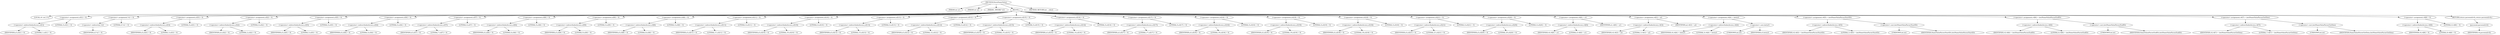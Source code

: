 digraph ParseNameValue {  
"1000102" [label = "(METHOD,ParseNameValue)" ]
"1000103" [label = "(PARAM,int a1)" ]
"1000104" [label = "(PARAM,int a2)" ]
"1000105" [label = "(PARAM,_DWORD *a3)" ]
"1000106" [label = "(BLOCK,,)" ]
"1000107" [label = "(LOCAL,v4: int [ 9 ])" ]
"1000108" [label = "(<operator>.assignment,a3[1] = 0)" ]
"1000109" [label = "(<operator>.indirectIndexAccess,a3[1])" ]
"1000110" [label = "(IDENTIFIER,a3,a3[1] = 0)" ]
"1000111" [label = "(LITERAL,1,a3[1] = 0)" ]
"1000112" [label = "(LITERAL,0,a3[1] = 0)" ]
"1000113" [label = "(<operator>.assignment,*a3 = 0)" ]
"1000114" [label = "(<operator>.indirection,*a3)" ]
"1000115" [label = "(IDENTIFIER,a3,*a3 = 0)" ]
"1000116" [label = "(LITERAL,0,*a3 = 0)" ]
"1000117" [label = "(<operator>.assignment,a3[3] = 0)" ]
"1000118" [label = "(<operator>.indirectIndexAccess,a3[3])" ]
"1000119" [label = "(IDENTIFIER,a3,a3[3] = 0)" ]
"1000120" [label = "(LITERAL,3,a3[3] = 0)" ]
"1000121" [label = "(LITERAL,0,a3[3] = 0)" ]
"1000122" [label = "(<operator>.assignment,a3[2] = 0)" ]
"1000123" [label = "(<operator>.indirectIndexAccess,a3[2])" ]
"1000124" [label = "(IDENTIFIER,a3,a3[2] = 0)" ]
"1000125" [label = "(LITERAL,2,a3[2] = 0)" ]
"1000126" [label = "(LITERAL,0,a3[2] = 0)" ]
"1000127" [label = "(<operator>.assignment,a3[5] = 0)" ]
"1000128" [label = "(<operator>.indirectIndexAccess,a3[5])" ]
"1000129" [label = "(IDENTIFIER,a3,a3[5] = 0)" ]
"1000130" [label = "(LITERAL,5,a3[5] = 0)" ]
"1000131" [label = "(LITERAL,0,a3[5] = 0)" ]
"1000132" [label = "(<operator>.assignment,a3[4] = 0)" ]
"1000133" [label = "(<operator>.indirectIndexAccess,a3[4])" ]
"1000134" [label = "(IDENTIFIER,a3,a3[4] = 0)" ]
"1000135" [label = "(LITERAL,4,a3[4] = 0)" ]
"1000136" [label = "(LITERAL,0,a3[4] = 0)" ]
"1000137" [label = "(<operator>.assignment,a3[7] = 0)" ]
"1000138" [label = "(<operator>.indirectIndexAccess,a3[7])" ]
"1000139" [label = "(IDENTIFIER,a3,a3[7] = 0)" ]
"1000140" [label = "(LITERAL,7,a3[7] = 0)" ]
"1000141" [label = "(LITERAL,0,a3[7] = 0)" ]
"1000142" [label = "(<operator>.assignment,a3[6] = 0)" ]
"1000143" [label = "(<operator>.indirectIndexAccess,a3[6])" ]
"1000144" [label = "(IDENTIFIER,a3,a3[6] = 0)" ]
"1000145" [label = "(LITERAL,6,a3[6] = 0)" ]
"1000146" [label = "(LITERAL,0,a3[6] = 0)" ]
"1000147" [label = "(<operator>.assignment,a3[9] = 0)" ]
"1000148" [label = "(<operator>.indirectIndexAccess,a3[9])" ]
"1000149" [label = "(IDENTIFIER,a3,a3[9] = 0)" ]
"1000150" [label = "(LITERAL,9,a3[9] = 0)" ]
"1000151" [label = "(LITERAL,0,a3[9] = 0)" ]
"1000152" [label = "(<operator>.assignment,a3[8] = 0)" ]
"1000153" [label = "(<operator>.indirectIndexAccess,a3[8])" ]
"1000154" [label = "(IDENTIFIER,a3,a3[8] = 0)" ]
"1000155" [label = "(LITERAL,8,a3[8] = 0)" ]
"1000156" [label = "(LITERAL,0,a3[8] = 0)" ]
"1000157" [label = "(<operator>.assignment,a3[11] = 0)" ]
"1000158" [label = "(<operator>.indirectIndexAccess,a3[11])" ]
"1000159" [label = "(IDENTIFIER,a3,a3[11] = 0)" ]
"1000160" [label = "(LITERAL,11,a3[11] = 0)" ]
"1000161" [label = "(LITERAL,0,a3[11] = 0)" ]
"1000162" [label = "(<operator>.assignment,a3[10] = 0)" ]
"1000163" [label = "(<operator>.indirectIndexAccess,a3[10])" ]
"1000164" [label = "(IDENTIFIER,a3,a3[10] = 0)" ]
"1000165" [label = "(LITERAL,10,a3[10] = 0)" ]
"1000166" [label = "(LITERAL,0,a3[10] = 0)" ]
"1000167" [label = "(<operator>.assignment,a3[13] = 0)" ]
"1000168" [label = "(<operator>.indirectIndexAccess,a3[13])" ]
"1000169" [label = "(IDENTIFIER,a3,a3[13] = 0)" ]
"1000170" [label = "(LITERAL,13,a3[13] = 0)" ]
"1000171" [label = "(LITERAL,0,a3[13] = 0)" ]
"1000172" [label = "(<operator>.assignment,a3[12] = 0)" ]
"1000173" [label = "(<operator>.indirectIndexAccess,a3[12])" ]
"1000174" [label = "(IDENTIFIER,a3,a3[12] = 0)" ]
"1000175" [label = "(LITERAL,12,a3[12] = 0)" ]
"1000176" [label = "(LITERAL,0,a3[12] = 0)" ]
"1000177" [label = "(<operator>.assignment,a3[15] = 0)" ]
"1000178" [label = "(<operator>.indirectIndexAccess,a3[15])" ]
"1000179" [label = "(IDENTIFIER,a3,a3[15] = 0)" ]
"1000180" [label = "(LITERAL,15,a3[15] = 0)" ]
"1000181" [label = "(LITERAL,0,a3[15] = 0)" ]
"1000182" [label = "(<operator>.assignment,a3[14] = 0)" ]
"1000183" [label = "(<operator>.indirectIndexAccess,a3[14])" ]
"1000184" [label = "(IDENTIFIER,a3,a3[14] = 0)" ]
"1000185" [label = "(LITERAL,14,a3[14] = 0)" ]
"1000186" [label = "(LITERAL,0,a3[14] = 0)" ]
"1000187" [label = "(<operator>.assignment,a3[17] = 0)" ]
"1000188" [label = "(<operator>.indirectIndexAccess,a3[17])" ]
"1000189" [label = "(IDENTIFIER,a3,a3[17] = 0)" ]
"1000190" [label = "(LITERAL,17,a3[17] = 0)" ]
"1000191" [label = "(LITERAL,0,a3[17] = 0)" ]
"1000192" [label = "(<operator>.assignment,a3[16] = 0)" ]
"1000193" [label = "(<operator>.indirectIndexAccess,a3[16])" ]
"1000194" [label = "(IDENTIFIER,a3,a3[16] = 0)" ]
"1000195" [label = "(LITERAL,16,a3[16] = 0)" ]
"1000196" [label = "(LITERAL,0,a3[16] = 0)" ]
"1000197" [label = "(<operator>.assignment,a3[19] = 0)" ]
"1000198" [label = "(<operator>.indirectIndexAccess,a3[19])" ]
"1000199" [label = "(IDENTIFIER,a3,a3[19] = 0)" ]
"1000200" [label = "(LITERAL,19,a3[19] = 0)" ]
"1000201" [label = "(LITERAL,0,a3[19] = 0)" ]
"1000202" [label = "(<operator>.assignment,a3[18] = 0)" ]
"1000203" [label = "(<operator>.indirectIndexAccess,a3[18])" ]
"1000204" [label = "(IDENTIFIER,a3,a3[18] = 0)" ]
"1000205" [label = "(LITERAL,18,a3[18] = 0)" ]
"1000206" [label = "(LITERAL,0,a3[18] = 0)" ]
"1000207" [label = "(<operator>.assignment,a3[21] = 0)" ]
"1000208" [label = "(<operator>.indirectIndexAccess,a3[21])" ]
"1000209" [label = "(IDENTIFIER,a3,a3[21] = 0)" ]
"1000210" [label = "(LITERAL,21,a3[21] = 0)" ]
"1000211" [label = "(LITERAL,0,a3[21] = 0)" ]
"1000212" [label = "(<operator>.assignment,a3[20] = 0)" ]
"1000213" [label = "(<operator>.indirectIndexAccess,a3[20])" ]
"1000214" [label = "(IDENTIFIER,a3,a3[20] = 0)" ]
"1000215" [label = "(LITERAL,20,a3[20] = 0)" ]
"1000216" [label = "(LITERAL,0,a3[20] = 0)" ]
"1000217" [label = "(<operator>.assignment,v4[0] = a1)" ]
"1000218" [label = "(<operator>.indirectIndexAccess,v4[0])" ]
"1000219" [label = "(IDENTIFIER,v4,v4[0] = a1)" ]
"1000220" [label = "(LITERAL,0,v4[0] = a1)" ]
"1000221" [label = "(IDENTIFIER,a1,v4[0] = a1)" ]
"1000222" [label = "(<operator>.assignment,v4[3] = a2)" ]
"1000223" [label = "(<operator>.indirectIndexAccess,v4[3])" ]
"1000224" [label = "(IDENTIFIER,v4,v4[3] = a2)" ]
"1000225" [label = "(LITERAL,3,v4[3] = a2)" ]
"1000226" [label = "(IDENTIFIER,a2,v4[3] = a2)" ]
"1000227" [label = "(<operator>.assignment,v4[4] = (int)a3)" ]
"1000228" [label = "(<operator>.indirectIndexAccess,v4[4])" ]
"1000229" [label = "(IDENTIFIER,v4,v4[4] = (int)a3)" ]
"1000230" [label = "(LITERAL,4,v4[4] = (int)a3)" ]
"1000231" [label = "(<operator>.cast,(int)a3)" ]
"1000232" [label = "(UNKNOWN,int,int)" ]
"1000233" [label = "(IDENTIFIER,a3,(int)a3)" ]
"1000234" [label = "(<operator>.assignment,v4[5] = (int)NameValueParserStartElt)" ]
"1000235" [label = "(<operator>.indirectIndexAccess,v4[5])" ]
"1000236" [label = "(IDENTIFIER,v4,v4[5] = (int)NameValueParserStartElt)" ]
"1000237" [label = "(LITERAL,5,v4[5] = (int)NameValueParserStartElt)" ]
"1000238" [label = "(<operator>.cast,(int)NameValueParserStartElt)" ]
"1000239" [label = "(UNKNOWN,int,int)" ]
"1000240" [label = "(IDENTIFIER,NameValueParserStartElt,(int)NameValueParserStartElt)" ]
"1000241" [label = "(<operator>.assignment,v4[6] = (int)NameValueParserEndElt)" ]
"1000242" [label = "(<operator>.indirectIndexAccess,v4[6])" ]
"1000243" [label = "(IDENTIFIER,v4,v4[6] = (int)NameValueParserEndElt)" ]
"1000244" [label = "(LITERAL,6,v4[6] = (int)NameValueParserEndElt)" ]
"1000245" [label = "(<operator>.cast,(int)NameValueParserEndElt)" ]
"1000246" [label = "(UNKNOWN,int,int)" ]
"1000247" [label = "(IDENTIFIER,NameValueParserEndElt,(int)NameValueParserEndElt)" ]
"1000248" [label = "(<operator>.assignment,v4[7] = (int)NameValueParserGetData)" ]
"1000249" [label = "(<operator>.indirectIndexAccess,v4[7])" ]
"1000250" [label = "(IDENTIFIER,v4,v4[7] = (int)NameValueParserGetData)" ]
"1000251" [label = "(LITERAL,7,v4[7] = (int)NameValueParserGetData)" ]
"1000252" [label = "(<operator>.cast,(int)NameValueParserGetData)" ]
"1000253" [label = "(UNKNOWN,int,int)" ]
"1000254" [label = "(IDENTIFIER,NameValueParserGetData,(int)NameValueParserGetData)" ]
"1000255" [label = "(<operator>.assignment,v4[8] = 0)" ]
"1000256" [label = "(<operator>.indirectIndexAccess,v4[8])" ]
"1000257" [label = "(IDENTIFIER,v4,v4[8] = 0)" ]
"1000258" [label = "(LITERAL,8,v4[8] = 0)" ]
"1000259" [label = "(LITERAL,0,v4[8] = 0)" ]
"1000260" [label = "(RETURN,return parsexml(v4);,return parsexml(v4);)" ]
"1000261" [label = "(parsexml,parsexml(v4))" ]
"1000262" [label = "(IDENTIFIER,v4,parsexml(v4))" ]
"1000263" [label = "(METHOD_RETURN,int __cdecl)" ]
  "1000102" -> "1000103" 
  "1000102" -> "1000104" 
  "1000102" -> "1000105" 
  "1000102" -> "1000106" 
  "1000102" -> "1000263" 
  "1000106" -> "1000107" 
  "1000106" -> "1000108" 
  "1000106" -> "1000113" 
  "1000106" -> "1000117" 
  "1000106" -> "1000122" 
  "1000106" -> "1000127" 
  "1000106" -> "1000132" 
  "1000106" -> "1000137" 
  "1000106" -> "1000142" 
  "1000106" -> "1000147" 
  "1000106" -> "1000152" 
  "1000106" -> "1000157" 
  "1000106" -> "1000162" 
  "1000106" -> "1000167" 
  "1000106" -> "1000172" 
  "1000106" -> "1000177" 
  "1000106" -> "1000182" 
  "1000106" -> "1000187" 
  "1000106" -> "1000192" 
  "1000106" -> "1000197" 
  "1000106" -> "1000202" 
  "1000106" -> "1000207" 
  "1000106" -> "1000212" 
  "1000106" -> "1000217" 
  "1000106" -> "1000222" 
  "1000106" -> "1000227" 
  "1000106" -> "1000234" 
  "1000106" -> "1000241" 
  "1000106" -> "1000248" 
  "1000106" -> "1000255" 
  "1000106" -> "1000260" 
  "1000108" -> "1000109" 
  "1000108" -> "1000112" 
  "1000109" -> "1000110" 
  "1000109" -> "1000111" 
  "1000113" -> "1000114" 
  "1000113" -> "1000116" 
  "1000114" -> "1000115" 
  "1000117" -> "1000118" 
  "1000117" -> "1000121" 
  "1000118" -> "1000119" 
  "1000118" -> "1000120" 
  "1000122" -> "1000123" 
  "1000122" -> "1000126" 
  "1000123" -> "1000124" 
  "1000123" -> "1000125" 
  "1000127" -> "1000128" 
  "1000127" -> "1000131" 
  "1000128" -> "1000129" 
  "1000128" -> "1000130" 
  "1000132" -> "1000133" 
  "1000132" -> "1000136" 
  "1000133" -> "1000134" 
  "1000133" -> "1000135" 
  "1000137" -> "1000138" 
  "1000137" -> "1000141" 
  "1000138" -> "1000139" 
  "1000138" -> "1000140" 
  "1000142" -> "1000143" 
  "1000142" -> "1000146" 
  "1000143" -> "1000144" 
  "1000143" -> "1000145" 
  "1000147" -> "1000148" 
  "1000147" -> "1000151" 
  "1000148" -> "1000149" 
  "1000148" -> "1000150" 
  "1000152" -> "1000153" 
  "1000152" -> "1000156" 
  "1000153" -> "1000154" 
  "1000153" -> "1000155" 
  "1000157" -> "1000158" 
  "1000157" -> "1000161" 
  "1000158" -> "1000159" 
  "1000158" -> "1000160" 
  "1000162" -> "1000163" 
  "1000162" -> "1000166" 
  "1000163" -> "1000164" 
  "1000163" -> "1000165" 
  "1000167" -> "1000168" 
  "1000167" -> "1000171" 
  "1000168" -> "1000169" 
  "1000168" -> "1000170" 
  "1000172" -> "1000173" 
  "1000172" -> "1000176" 
  "1000173" -> "1000174" 
  "1000173" -> "1000175" 
  "1000177" -> "1000178" 
  "1000177" -> "1000181" 
  "1000178" -> "1000179" 
  "1000178" -> "1000180" 
  "1000182" -> "1000183" 
  "1000182" -> "1000186" 
  "1000183" -> "1000184" 
  "1000183" -> "1000185" 
  "1000187" -> "1000188" 
  "1000187" -> "1000191" 
  "1000188" -> "1000189" 
  "1000188" -> "1000190" 
  "1000192" -> "1000193" 
  "1000192" -> "1000196" 
  "1000193" -> "1000194" 
  "1000193" -> "1000195" 
  "1000197" -> "1000198" 
  "1000197" -> "1000201" 
  "1000198" -> "1000199" 
  "1000198" -> "1000200" 
  "1000202" -> "1000203" 
  "1000202" -> "1000206" 
  "1000203" -> "1000204" 
  "1000203" -> "1000205" 
  "1000207" -> "1000208" 
  "1000207" -> "1000211" 
  "1000208" -> "1000209" 
  "1000208" -> "1000210" 
  "1000212" -> "1000213" 
  "1000212" -> "1000216" 
  "1000213" -> "1000214" 
  "1000213" -> "1000215" 
  "1000217" -> "1000218" 
  "1000217" -> "1000221" 
  "1000218" -> "1000219" 
  "1000218" -> "1000220" 
  "1000222" -> "1000223" 
  "1000222" -> "1000226" 
  "1000223" -> "1000224" 
  "1000223" -> "1000225" 
  "1000227" -> "1000228" 
  "1000227" -> "1000231" 
  "1000228" -> "1000229" 
  "1000228" -> "1000230" 
  "1000231" -> "1000232" 
  "1000231" -> "1000233" 
  "1000234" -> "1000235" 
  "1000234" -> "1000238" 
  "1000235" -> "1000236" 
  "1000235" -> "1000237" 
  "1000238" -> "1000239" 
  "1000238" -> "1000240" 
  "1000241" -> "1000242" 
  "1000241" -> "1000245" 
  "1000242" -> "1000243" 
  "1000242" -> "1000244" 
  "1000245" -> "1000246" 
  "1000245" -> "1000247" 
  "1000248" -> "1000249" 
  "1000248" -> "1000252" 
  "1000249" -> "1000250" 
  "1000249" -> "1000251" 
  "1000252" -> "1000253" 
  "1000252" -> "1000254" 
  "1000255" -> "1000256" 
  "1000255" -> "1000259" 
  "1000256" -> "1000257" 
  "1000256" -> "1000258" 
  "1000260" -> "1000261" 
  "1000261" -> "1000262" 
}
